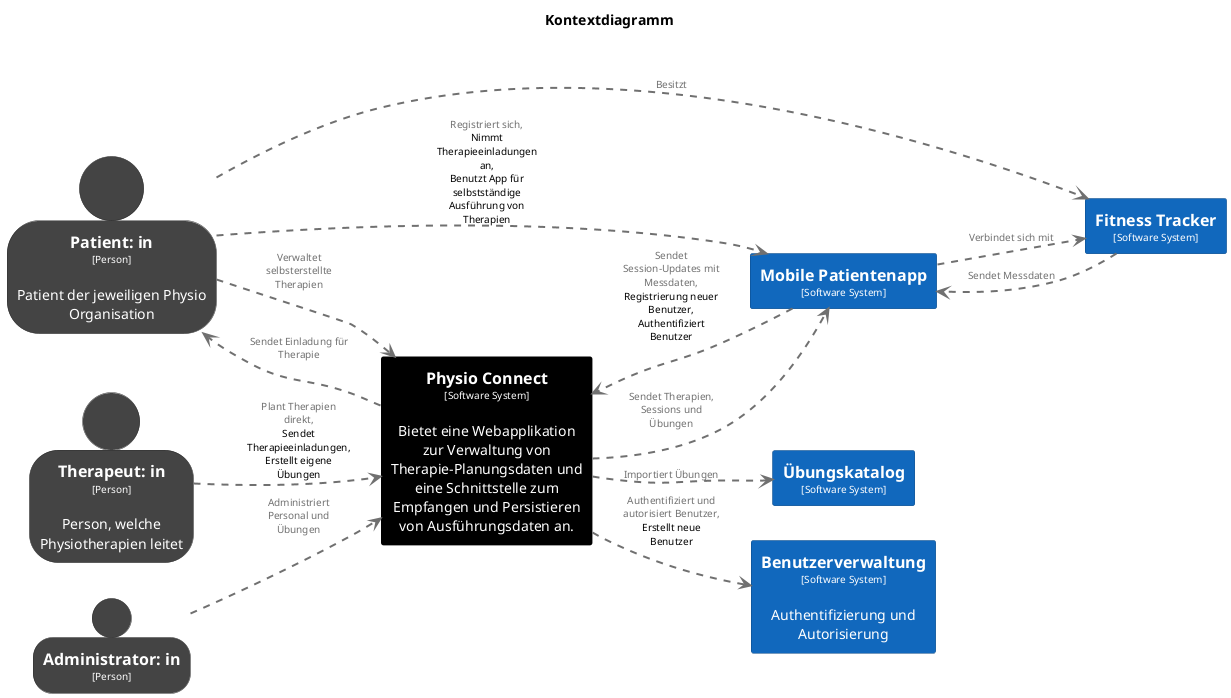 @startuml
title Kontextdiagramm

left to right direction


skinparam {
  shadowing false
  arrowFontSize 10
  defaultTextAlignment center
  wrapWidth 200
  maxMessageSize 100
}

hide stereotype

skinparam person<<Administratorin>> {
  BackgroundColor #444444
  FontColor #ffffff
  BorderColor #2f2f2f
}
skinparam rectangle<<Benutzerverwaltung>> {
  BackgroundColor #1168bd
  FontColor #ffffff
  BorderColor #0b4884
}
skinparam rectangle<<FitnessTracker>> {
  BackgroundColor #1168bd
  FontColor #ffffff
  BorderColor #0b4884
}
skinparam rectangle<<MobilePatientenapp>> {
  BackgroundColor #1168bd
  FontColor #ffffff
  BorderColor #0b4884
}
skinparam person<<Patientin>> {
  BackgroundColor #444444
  FontColor #ffffff
  BorderColor #2f2f2f
}
skinparam rectangle<<PhysioConnect>> {
  BackgroundColor #000000
  FontColor #ffffff
  BorderColor #000000
}
skinparam person<<Therapeutin>> {
  BackgroundColor #444444
  FontColor #ffffff
  BorderColor #2f2f2f
}
skinparam rectangle<<Übungskatalog>> {
  BackgroundColor #1168bd
  FontColor #ffffff
  BorderColor #0b4884
}


skinparam PackageBorderColor<<enterprise>> #444444
skinparam PackageFontColor<<enterprise>> #444444

rectangle "==Physio Connect\n<size:10>[Software System]</size>\n\nBietet eine Webapplikation zur Verwaltung von Therapie-Planungsdaten und eine Schnittstelle zum Empfangen und Persistieren von Ausführungsdaten an." <<PhysioConnect>> as PhysioConnect
rectangle "==Mobile Patientenapp\n<size:10>[Software System]</size>" <<MobilePatientenapp>> as MobilePatientenapp
rectangle "==Übungskatalog\n<size:10>[Software System]</size>" <<Übungskatalog>> as Übungskatalog
rectangle "==Benutzerverwaltung\n<size:10>[Software System]</size>\n\nAuthentifizierung und Autorisierung" <<Benutzerverwaltung>> as Benutzerverwaltung



skinparam PackageBorderColor<<group:Patient>> #589fd8
skinparam PackageFontColor<<group:Patient>> #589fd8

person "==Patient: in\n<size:10>[Person]</size>\n\nPatient der jeweiligen Physio Organisation" <<Patientin>> as Patientin
rectangle "==Fitness Tracker\n<size:10>[Software System]</size>" <<FitnessTracker>> as FitnessTracker


skinparam PackageBorderColor<<group:Physiounternehmung>> #b6862e
skinparam PackageFontColor<<group:Physiounternehmung>> #b6862e

person "==Therapeut: in\n<size:10>[Person]</size>\n\nPerson, welche Physiotherapien leitet" <<Therapeutin>> as Therapeutin
person "==Administrator: in\n<size:10>[Person]</size>" <<Administratorin>> as Administratorin



PhysioConnect .[#707070,thickness=2].> Patientin : "<color:#707070>Sendet Einladung für Therapie"
Administratorin .[#707070,thickness=2].> PhysioConnect : "<color:#707070>Administriert Personal und Übungen"
Therapeutin .[#707070,thickness=2].> PhysioConnect : "<color:#707070>Plant Therapien direkt,\nSendet Therapieeinladungen,\nErstellt eigene Übungen"
Patientin .[#707070,thickness=2].> MobilePatientenapp : "<color:#707070>Registriert sich,\nNimmt Therapieeinladungen an,\nBenutzt App für selbstständige Ausführung von Therapien"
Patientin .[#707070,thickness=2].> FitnessTracker : "<color:#707070>Besitzt"
Patientin .[#707070,thickness=2]> PhysioConnect : "<color:#707070>Verwaltet selbsterstellte Therapien"
MobilePatientenapp .[#707070,thickness=2].> FitnessTracker : "<color:#707070>Verbindet sich mit"
FitnessTracker .[#707070,thickness=2].> MobilePatientenapp : "<color:#707070>Sendet Messdaten"
MobilePatientenapp .[#707070,thickness=2].> PhysioConnect : "<color:#707070>Sendet Session-Updates mit Messdaten,\nRegistrierung neuer Benutzer,\nAuthentifiziert Benutzer"
PhysioConnect .[#707070,thickness=2].> MobilePatientenapp : "<color:#707070>Sendet Therapien, Sessions und Übungen"
PhysioConnect .[#707070,thickness=2].> Übungskatalog : "<color:#707070>Importiert Übungen"
PhysioConnect .[#707070,thickness=2].> Benutzerverwaltung : "<color:#707070>Authentifiziert und autorisiert Benutzer,\nErstellt neue Benutzer"
@enduml